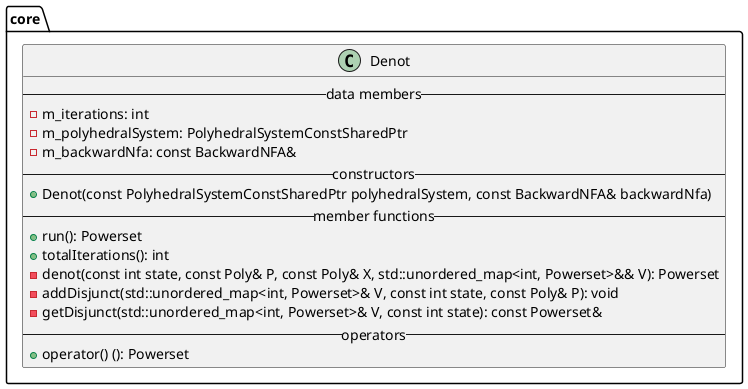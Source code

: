 @startuml
package core {
    class Denot {
        --data members--
        -m_iterations: int
        -m_polyhedralSystem: PolyhedralSystemConstSharedPtr
        -m_backwardNfa: const BackwardNFA&
        --constructors--
        +Denot(const PolyhedralSystemConstSharedPtr polyhedralSystem, const BackwardNFA& backwardNfa)
        --member functions--
        +run(): Powerset
        +totalIterations(): int
        -denot(const int state, const Poly& P, const Poly& X, std::unordered_map<int, Powerset>&& V): Powerset
        -addDisjunct(std::unordered_map<int, Powerset>& V, const int state, const Poly& P): void
        -getDisjunct(std::unordered_map<int, Powerset>& V, const int state): const Powerset&
        --operators--
        +operator() (): Powerset
    }
}
@enduml